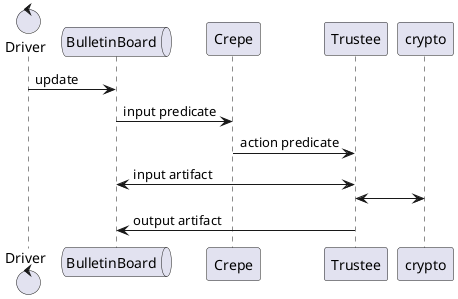 @startuml main_sequence
skinparam responseMessageBelowArrow true
control Driver as driver
queue BulletinBoard as BulletinBoard
participant Crepe as crepe
driver -> BulletinBoard: update
BulletinBoard -> crepe: input predicate
crepe -> Trustee: action predicate
BulletinBoard <-> Trustee: input artifact
Trustee <-> crypto
Trustee -> BulletinBoard: output artifact
@enduml